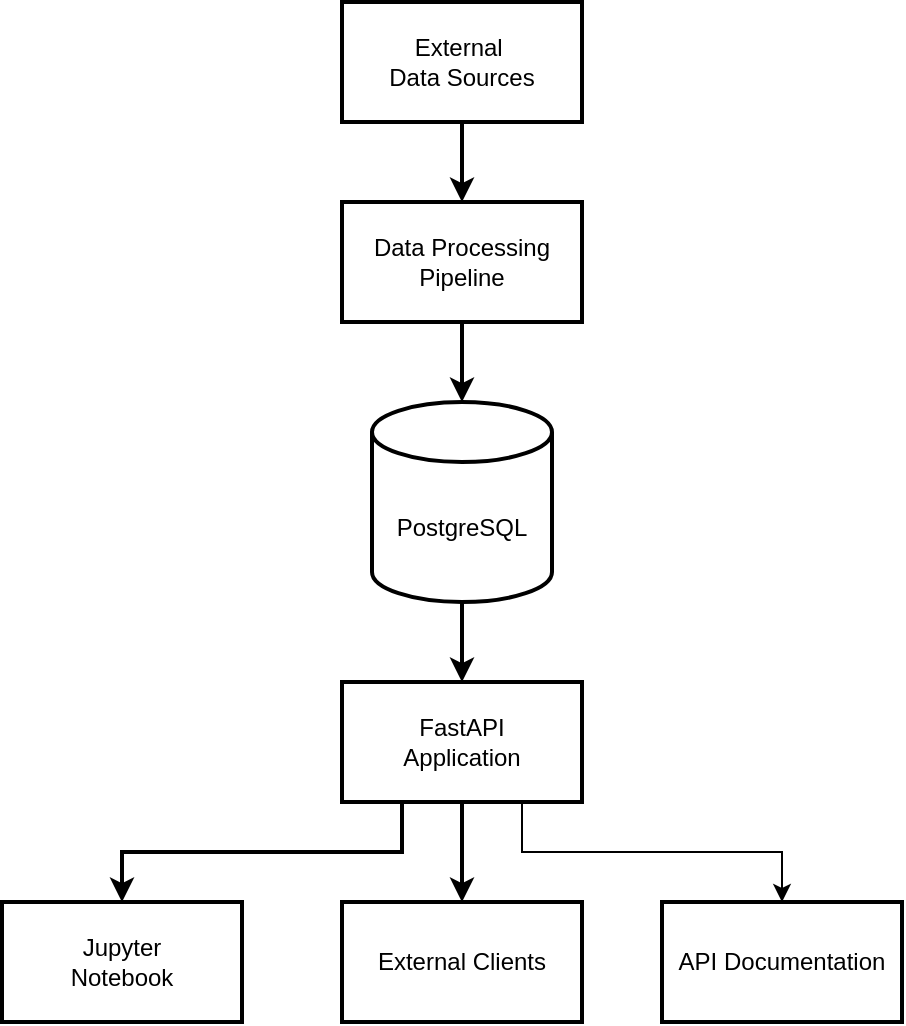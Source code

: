 <mxfile version="27.0.9">
  <diagram name="Page-1" id="1Y82Z4Jobzjsm7QOte0F">
    <mxGraphModel dx="1892" dy="626" grid="1" gridSize="10" guides="1" tooltips="1" connect="1" arrows="1" fold="1" page="1" pageScale="1" pageWidth="850" pageHeight="1100" math="0" shadow="0">
      <root>
        <mxCell id="0" />
        <mxCell id="1" parent="0" />
        <mxCell id="7AK0jNgnpcL7k5fj5J2--8" style="edgeStyle=orthogonalEdgeStyle;rounded=0;orthogonalLoop=1;jettySize=auto;html=1;exitX=0.5;exitY=1;exitDx=0;exitDy=0;strokeWidth=2;" edge="1" parent="1" source="7AK0jNgnpcL7k5fj5J2--1" target="7AK0jNgnpcL7k5fj5J2--2">
          <mxGeometry relative="1" as="geometry" />
        </mxCell>
        <mxCell id="7AK0jNgnpcL7k5fj5J2--1" value="External&amp;nbsp;&lt;div&gt;Data Sources&lt;/div&gt;" style="rounded=0;whiteSpace=wrap;html=1;strokeWidth=2;" vertex="1" parent="1">
          <mxGeometry x="-40" y="70" width="120" height="60" as="geometry" />
        </mxCell>
        <mxCell id="7AK0jNgnpcL7k5fj5J2--9" style="edgeStyle=orthogonalEdgeStyle;rounded=0;orthogonalLoop=1;jettySize=auto;html=1;exitX=0.5;exitY=1;exitDx=0;exitDy=0;strokeWidth=2;" edge="1" parent="1" source="7AK0jNgnpcL7k5fj5J2--2" target="7AK0jNgnpcL7k5fj5J2--3">
          <mxGeometry relative="1" as="geometry" />
        </mxCell>
        <mxCell id="7AK0jNgnpcL7k5fj5J2--2" value="Data Processing&lt;div&gt;Pipeline&lt;/div&gt;" style="rounded=0;whiteSpace=wrap;html=1;strokeWidth=2;" vertex="1" parent="1">
          <mxGeometry x="-40" y="170" width="120" height="60" as="geometry" />
        </mxCell>
        <mxCell id="7AK0jNgnpcL7k5fj5J2--10" style="edgeStyle=orthogonalEdgeStyle;rounded=0;orthogonalLoop=1;jettySize=auto;html=1;exitX=0.5;exitY=1;exitDx=0;exitDy=0;exitPerimeter=0;strokeWidth=2;" edge="1" parent="1" source="7AK0jNgnpcL7k5fj5J2--3" target="7AK0jNgnpcL7k5fj5J2--4">
          <mxGeometry relative="1" as="geometry" />
        </mxCell>
        <mxCell id="7AK0jNgnpcL7k5fj5J2--3" value="PostgreSQL" style="shape=cylinder3;whiteSpace=wrap;html=1;boundedLbl=1;backgroundOutline=1;size=15;strokeWidth=2;" vertex="1" parent="1">
          <mxGeometry x="-25" y="270" width="90" height="100" as="geometry" />
        </mxCell>
        <mxCell id="7AK0jNgnpcL7k5fj5J2--11" style="edgeStyle=orthogonalEdgeStyle;rounded=0;orthogonalLoop=1;jettySize=auto;html=1;exitX=0.25;exitY=1;exitDx=0;exitDy=0;strokeWidth=2;" edge="1" parent="1" source="7AK0jNgnpcL7k5fj5J2--4" target="7AK0jNgnpcL7k5fj5J2--5">
          <mxGeometry relative="1" as="geometry" />
        </mxCell>
        <mxCell id="7AK0jNgnpcL7k5fj5J2--12" style="edgeStyle=orthogonalEdgeStyle;rounded=0;orthogonalLoop=1;jettySize=auto;html=1;exitX=0.5;exitY=1;exitDx=0;exitDy=0;strokeWidth=2;" edge="1" parent="1" source="7AK0jNgnpcL7k5fj5J2--4" target="7AK0jNgnpcL7k5fj5J2--6">
          <mxGeometry relative="1" as="geometry" />
        </mxCell>
        <mxCell id="7AK0jNgnpcL7k5fj5J2--14" style="edgeStyle=orthogonalEdgeStyle;rounded=0;orthogonalLoop=1;jettySize=auto;html=1;exitX=0.75;exitY=1;exitDx=0;exitDy=0;" edge="1" parent="1" source="7AK0jNgnpcL7k5fj5J2--4" target="7AK0jNgnpcL7k5fj5J2--7">
          <mxGeometry relative="1" as="geometry" />
        </mxCell>
        <mxCell id="7AK0jNgnpcL7k5fj5J2--4" value="FastAPI&lt;div&gt;Application&lt;/div&gt;" style="rounded=0;whiteSpace=wrap;html=1;strokeWidth=2;" vertex="1" parent="1">
          <mxGeometry x="-40" y="410" width="120" height="60" as="geometry" />
        </mxCell>
        <mxCell id="7AK0jNgnpcL7k5fj5J2--5" value="&lt;div&gt;&lt;br&gt;&lt;/div&gt;Jupyter&lt;div&gt;Notebook&lt;br&gt;&lt;div&gt;&lt;br&gt;&lt;/div&gt;&lt;/div&gt;" style="rounded=0;whiteSpace=wrap;html=1;strokeWidth=2;" vertex="1" parent="1">
          <mxGeometry x="-210" y="520" width="120" height="60" as="geometry" />
        </mxCell>
        <mxCell id="7AK0jNgnpcL7k5fj5J2--6" value="&lt;div&gt;&lt;span style=&quot;background-color: transparent; color: light-dark(rgb(0, 0, 0), rgb(255, 255, 255));&quot;&gt;External Clients&lt;/span&gt;&lt;/div&gt;" style="rounded=0;whiteSpace=wrap;html=1;strokeWidth=2;" vertex="1" parent="1">
          <mxGeometry x="-40" y="520" width="120" height="60" as="geometry" />
        </mxCell>
        <mxCell id="7AK0jNgnpcL7k5fj5J2--7" value="&lt;div&gt;&lt;span style=&quot;background-color: transparent; color: light-dark(rgb(0, 0, 0), rgb(255, 255, 255));&quot;&gt;API Documentation&lt;/span&gt;&lt;/div&gt;" style="rounded=0;whiteSpace=wrap;html=1;strokeWidth=2;" vertex="1" parent="1">
          <mxGeometry x="120" y="520" width="120" height="60" as="geometry" />
        </mxCell>
      </root>
    </mxGraphModel>
  </diagram>
</mxfile>
